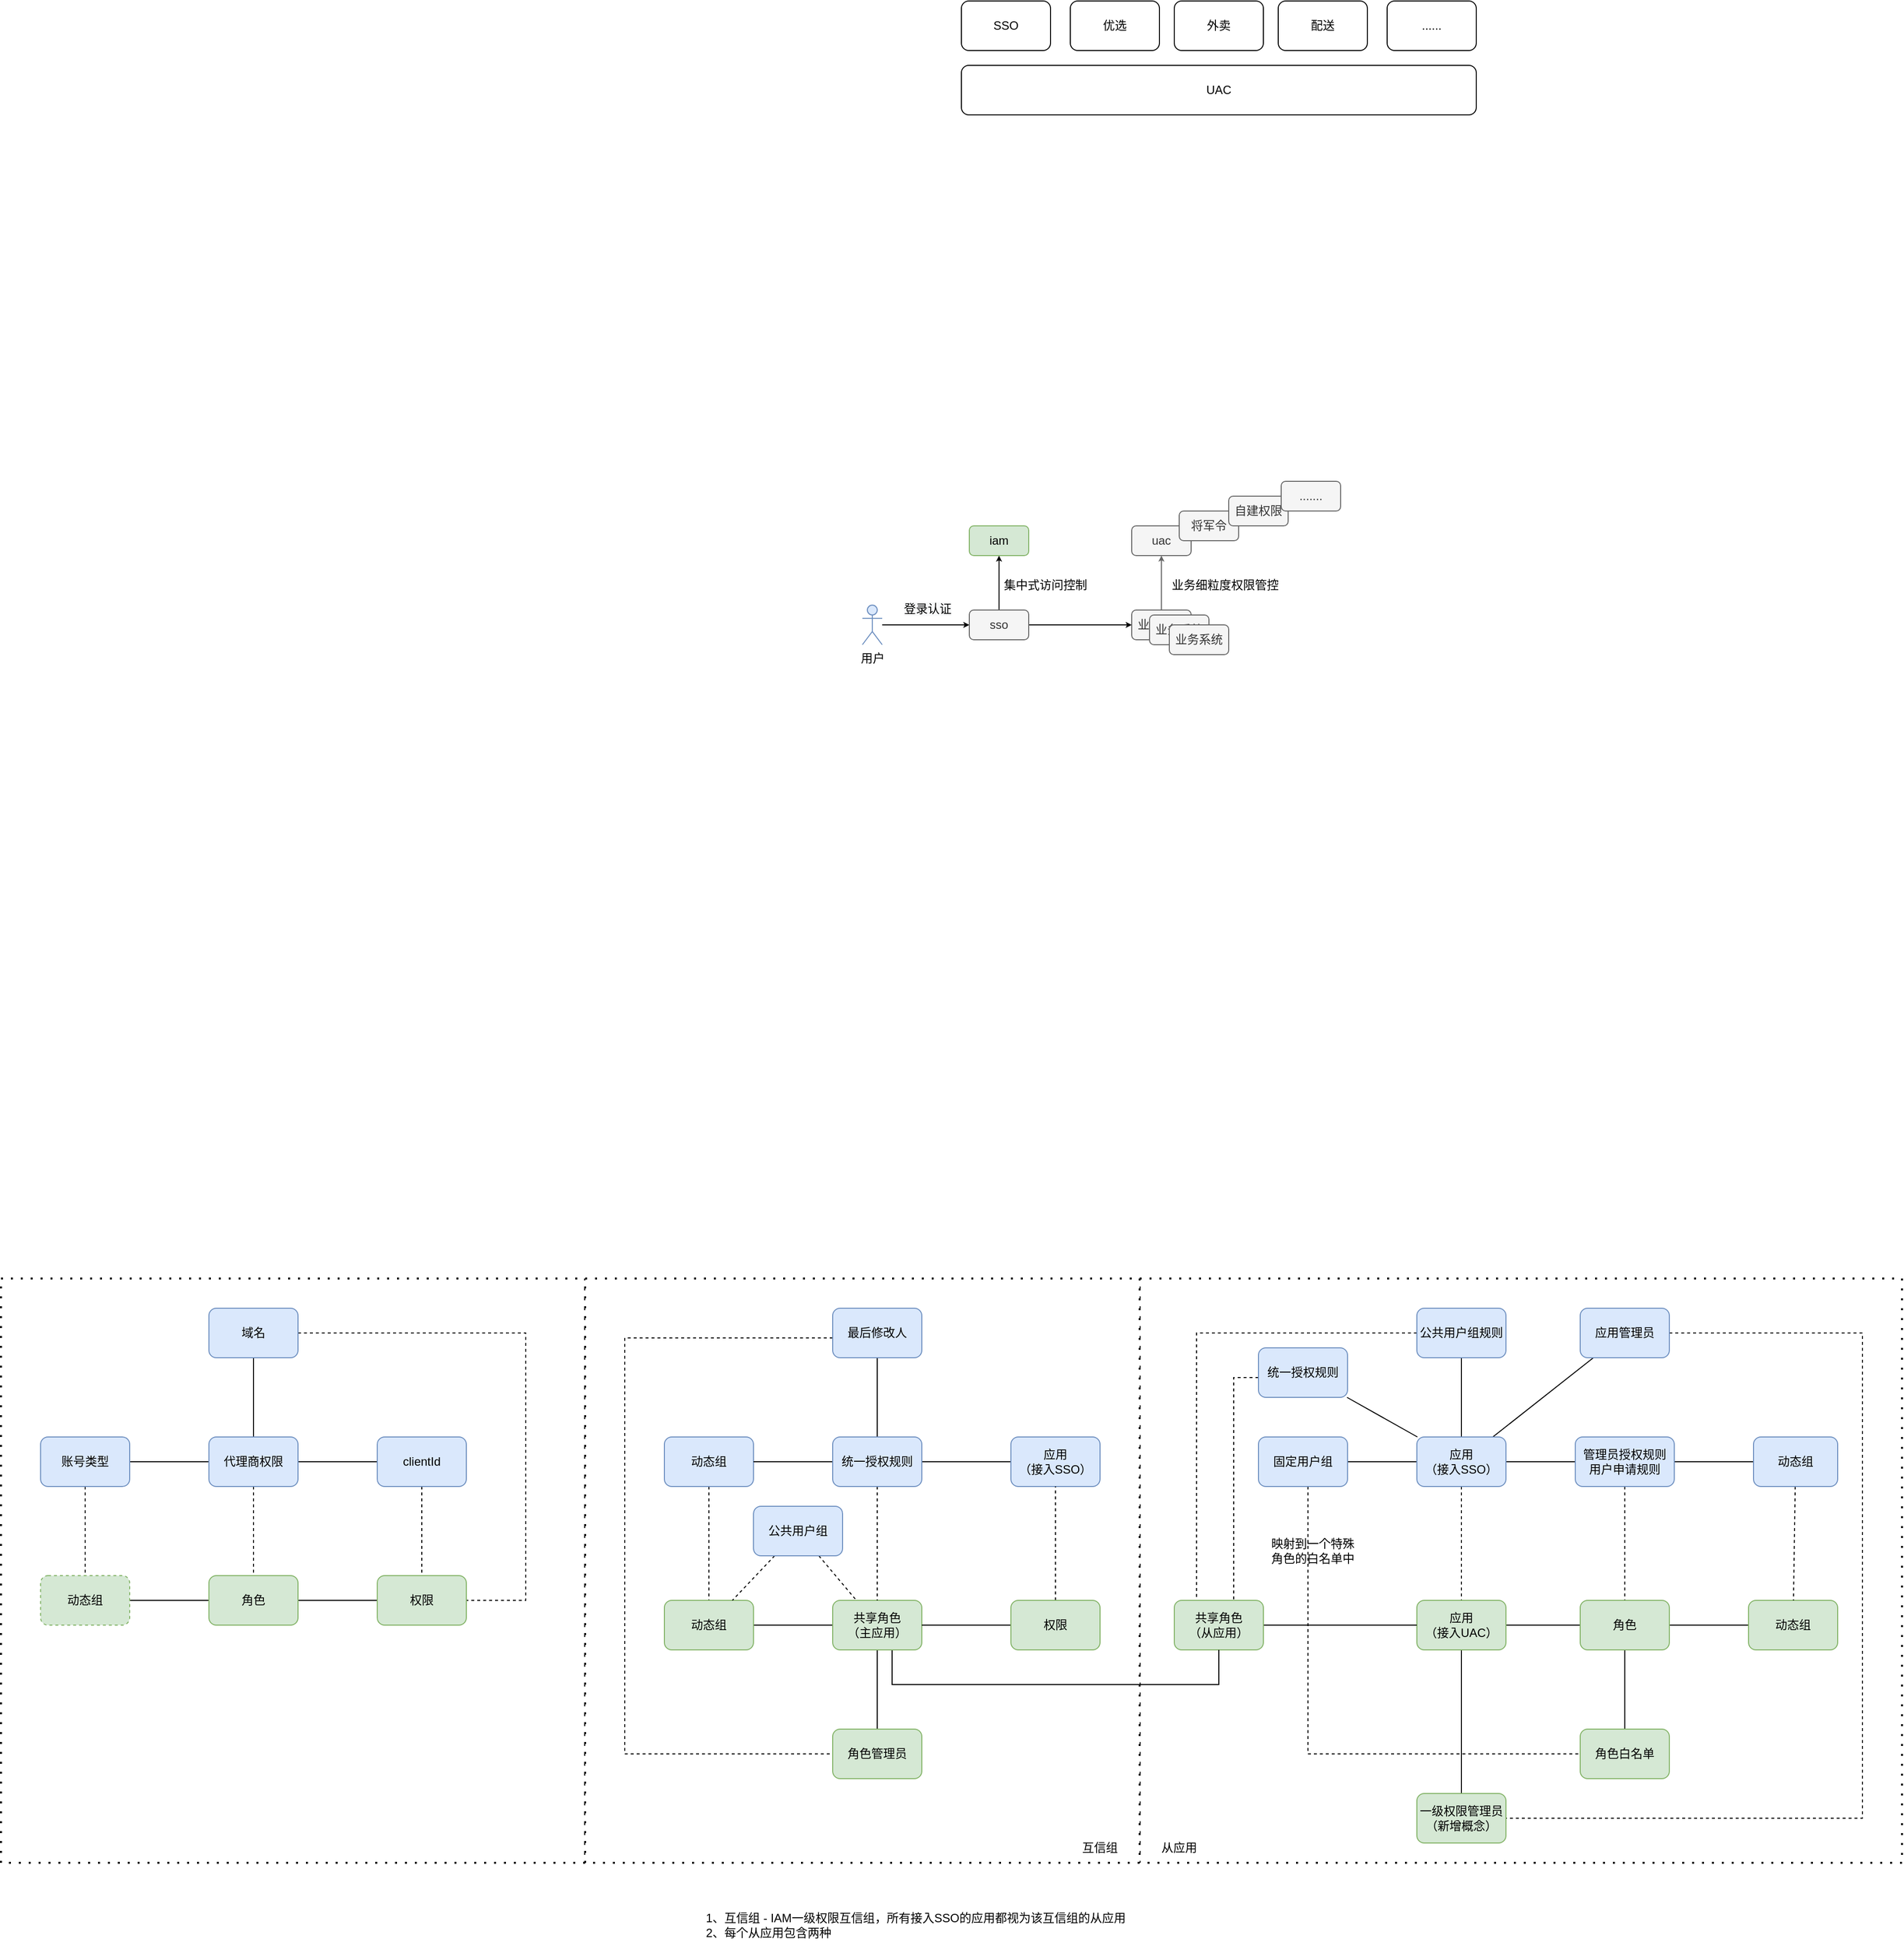 <mxfile version="22.1.21" type="github">
  <diagram name="Page-1" id="_df5LQXNRFSoWel__wSC">
    <mxGraphModel dx="3171" dy="835" grid="1" gridSize="10" guides="1" tooltips="1" connect="1" arrows="1" fold="1" page="1" pageScale="1" pageWidth="827" pageHeight="1169" math="0" shadow="0">
      <root>
        <mxCell id="0" />
        <mxCell id="1" parent="0" />
        <mxCell id="FuUWSDyZ6F-eLyP30ZwY-154" value="" style="rounded=0;whiteSpace=wrap;html=1;align=center;verticalAlign=middle;fontFamily=Helvetica;fontSize=12;strokeWidth=2;dashed=1;dashPattern=1 4;" vertex="1" parent="1">
          <mxGeometry x="-850" y="1330" width="590" height="590" as="geometry" />
        </mxCell>
        <mxCell id="FuUWSDyZ6F-eLyP30ZwY-132" value="" style="rounded=0;whiteSpace=wrap;html=1;align=center;verticalAlign=middle;fontFamily=Helvetica;fontSize=12;strokeWidth=2;dashed=1;dashPattern=1 4;" vertex="1" parent="1">
          <mxGeometry x="300" y="1330" width="770" height="590" as="geometry" />
        </mxCell>
        <mxCell id="FuUWSDyZ6F-eLyP30ZwY-131" value="" style="rounded=0;whiteSpace=wrap;html=1;align=center;verticalAlign=middle;fontFamily=Helvetica;fontSize=12;strokeWidth=2;dashed=1;dashPattern=1 4;" vertex="1" parent="1">
          <mxGeometry x="-260" y="1330" width="560" height="590" as="geometry" />
        </mxCell>
        <mxCell id="FuUWSDyZ6F-eLyP30ZwY-1" value="UAC" style="rounded=1;whiteSpace=wrap;html=1;" vertex="1" parent="1">
          <mxGeometry x="120" y="105" width="520" height="50" as="geometry" />
        </mxCell>
        <mxCell id="FuUWSDyZ6F-eLyP30ZwY-3" value="SSO" style="rounded=1;whiteSpace=wrap;html=1;" vertex="1" parent="1">
          <mxGeometry x="120" y="40" width="90" height="50" as="geometry" />
        </mxCell>
        <mxCell id="FuUWSDyZ6F-eLyP30ZwY-4" value="优选" style="rounded=1;whiteSpace=wrap;html=1;" vertex="1" parent="1">
          <mxGeometry x="230" y="40" width="90" height="50" as="geometry" />
        </mxCell>
        <mxCell id="FuUWSDyZ6F-eLyP30ZwY-5" value="外卖" style="rounded=1;whiteSpace=wrap;html=1;" vertex="1" parent="1">
          <mxGeometry x="335" y="40" width="90" height="50" as="geometry" />
        </mxCell>
        <mxCell id="FuUWSDyZ6F-eLyP30ZwY-6" value="配送" style="rounded=1;whiteSpace=wrap;html=1;" vertex="1" parent="1">
          <mxGeometry x="440" y="40" width="90" height="50" as="geometry" />
        </mxCell>
        <mxCell id="FuUWSDyZ6F-eLyP30ZwY-7" value="......" style="rounded=1;whiteSpace=wrap;html=1;" vertex="1" parent="1">
          <mxGeometry x="550" y="40" width="90" height="50" as="geometry" />
        </mxCell>
        <mxCell id="FuUWSDyZ6F-eLyP30ZwY-18" value="" style="edgeStyle=orthogonalEdgeStyle;rounded=0;orthogonalLoop=1;jettySize=auto;html=1;endArrow=none;endFill=0;" edge="1" parent="1" source="FuUWSDyZ6F-eLyP30ZwY-16" target="FuUWSDyZ6F-eLyP30ZwY-17">
          <mxGeometry relative="1" as="geometry" />
        </mxCell>
        <mxCell id="FuUWSDyZ6F-eLyP30ZwY-22" value="" style="edgeStyle=orthogonalEdgeStyle;shape=connector;rounded=0;orthogonalLoop=1;jettySize=auto;html=1;labelBackgroundColor=default;strokeColor=default;align=center;verticalAlign=middle;fontFamily=Helvetica;fontSize=12;fontColor=default;endArrow=none;endFill=0;" edge="1" parent="1" source="FuUWSDyZ6F-eLyP30ZwY-16" target="FuUWSDyZ6F-eLyP30ZwY-21">
          <mxGeometry relative="1" as="geometry" />
        </mxCell>
        <mxCell id="FuUWSDyZ6F-eLyP30ZwY-24" value="" style="edgeStyle=orthogonalEdgeStyle;shape=connector;rounded=0;orthogonalLoop=1;jettySize=auto;html=1;labelBackgroundColor=default;strokeColor=default;align=center;verticalAlign=middle;fontFamily=Helvetica;fontSize=12;fontColor=default;endArrow=none;endFill=0;" edge="1" parent="1" source="FuUWSDyZ6F-eLyP30ZwY-16" target="FuUWSDyZ6F-eLyP30ZwY-23">
          <mxGeometry relative="1" as="geometry" />
        </mxCell>
        <mxCell id="FuUWSDyZ6F-eLyP30ZwY-34" style="edgeStyle=orthogonalEdgeStyle;shape=connector;rounded=0;orthogonalLoop=1;jettySize=auto;html=1;labelBackgroundColor=default;strokeColor=default;align=center;verticalAlign=middle;fontFamily=Helvetica;fontSize=12;fontColor=default;endArrow=none;endFill=0;dashed=1;" edge="1" parent="1" source="FuUWSDyZ6F-eLyP30ZwY-16" target="FuUWSDyZ6F-eLyP30ZwY-25">
          <mxGeometry relative="1" as="geometry" />
        </mxCell>
        <mxCell id="FuUWSDyZ6F-eLyP30ZwY-55" style="shape=connector;rounded=0;orthogonalLoop=1;jettySize=auto;html=1;labelBackgroundColor=default;strokeColor=default;align=center;verticalAlign=middle;fontFamily=Helvetica;fontSize=12;fontColor=default;endArrow=none;endFill=0;" edge="1" parent="1" source="FuUWSDyZ6F-eLyP30ZwY-16" target="FuUWSDyZ6F-eLyP30ZwY-54">
          <mxGeometry relative="1" as="geometry" />
        </mxCell>
        <mxCell id="FuUWSDyZ6F-eLyP30ZwY-60" style="shape=connector;rounded=0;orthogonalLoop=1;jettySize=auto;html=1;labelBackgroundColor=default;strokeColor=default;align=center;verticalAlign=middle;fontFamily=Helvetica;fontSize=12;fontColor=default;endArrow=none;endFill=0;" edge="1" parent="1" source="FuUWSDyZ6F-eLyP30ZwY-16" target="FuUWSDyZ6F-eLyP30ZwY-59">
          <mxGeometry relative="1" as="geometry" />
        </mxCell>
        <mxCell id="FuUWSDyZ6F-eLyP30ZwY-16" value="应用&lt;br&gt;（接入SSO）" style="rounded=1;whiteSpace=wrap;html=1;fillColor=#dae8fc;strokeColor=#6c8ebf;" vertex="1" parent="1">
          <mxGeometry x="580" y="1490" width="90" height="50" as="geometry" />
        </mxCell>
        <mxCell id="FuUWSDyZ6F-eLyP30ZwY-32" style="edgeStyle=orthogonalEdgeStyle;shape=connector;rounded=0;orthogonalLoop=1;jettySize=auto;html=1;labelBackgroundColor=default;strokeColor=default;align=center;verticalAlign=middle;fontFamily=Helvetica;fontSize=12;fontColor=default;endArrow=none;endFill=0;dashed=1;" edge="1" parent="1" source="FuUWSDyZ6F-eLyP30ZwY-17" target="FuUWSDyZ6F-eLyP30ZwY-26">
          <mxGeometry relative="1" as="geometry" />
        </mxCell>
        <mxCell id="FuUWSDyZ6F-eLyP30ZwY-121" value="" style="edgeStyle=none;shape=connector;rounded=0;orthogonalLoop=1;jettySize=auto;html=1;labelBackgroundColor=default;strokeColor=default;align=center;verticalAlign=middle;fontFamily=Helvetica;fontSize=12;fontColor=default;endArrow=none;endFill=0;" edge="1" parent="1" source="FuUWSDyZ6F-eLyP30ZwY-17" target="FuUWSDyZ6F-eLyP30ZwY-120">
          <mxGeometry relative="1" as="geometry" />
        </mxCell>
        <mxCell id="FuUWSDyZ6F-eLyP30ZwY-17" value="管理员授权规则&lt;br&gt;用户申请规则" style="rounded=1;whiteSpace=wrap;html=1;fillColor=#dae8fc;strokeColor=#6c8ebf;" vertex="1" parent="1">
          <mxGeometry x="740" y="1490" width="100" height="50" as="geometry" />
        </mxCell>
        <mxCell id="FuUWSDyZ6F-eLyP30ZwY-119" style="shape=connector;rounded=0;orthogonalLoop=1;jettySize=auto;html=1;labelBackgroundColor=default;strokeColor=default;align=center;verticalAlign=middle;fontFamily=Helvetica;fontSize=12;fontColor=default;endArrow=none;endFill=0;edgeStyle=orthogonalEdgeStyle;dashed=1;" edge="1" parent="1" source="FuUWSDyZ6F-eLyP30ZwY-21" target="FuUWSDyZ6F-eLyP30ZwY-117">
          <mxGeometry relative="1" as="geometry">
            <Array as="points">
              <mxPoint x="470" y="1810" />
            </Array>
          </mxGeometry>
        </mxCell>
        <mxCell id="FuUWSDyZ6F-eLyP30ZwY-21" value="固定用户组" style="rounded=1;whiteSpace=wrap;html=1;fillColor=#dae8fc;strokeColor=#6c8ebf;" vertex="1" parent="1">
          <mxGeometry x="420" y="1490" width="90" height="50" as="geometry" />
        </mxCell>
        <mxCell id="FuUWSDyZ6F-eLyP30ZwY-61" style="edgeStyle=orthogonalEdgeStyle;shape=connector;rounded=0;orthogonalLoop=1;jettySize=auto;html=1;entryX=0.25;entryY=0;entryDx=0;entryDy=0;dashed=1;labelBackgroundColor=default;strokeColor=default;align=center;verticalAlign=middle;fontFamily=Helvetica;fontSize=12;fontColor=default;endArrow=none;endFill=0;" edge="1" parent="1" source="FuUWSDyZ6F-eLyP30ZwY-23" target="FuUWSDyZ6F-eLyP30ZwY-51">
          <mxGeometry relative="1" as="geometry" />
        </mxCell>
        <mxCell id="FuUWSDyZ6F-eLyP30ZwY-23" value="公共用户组规则" style="rounded=1;whiteSpace=wrap;html=1;fillColor=#dae8fc;strokeColor=#6c8ebf;" vertex="1" parent="1">
          <mxGeometry x="580" y="1360" width="90" height="50" as="geometry" />
        </mxCell>
        <mxCell id="FuUWSDyZ6F-eLyP30ZwY-27" value="" style="edgeStyle=orthogonalEdgeStyle;shape=connector;rounded=0;orthogonalLoop=1;jettySize=auto;html=1;labelBackgroundColor=default;strokeColor=default;align=center;verticalAlign=middle;fontFamily=Helvetica;fontSize=12;fontColor=default;endArrow=none;endFill=0;" edge="1" parent="1" source="FuUWSDyZ6F-eLyP30ZwY-25" target="FuUWSDyZ6F-eLyP30ZwY-26">
          <mxGeometry relative="1" as="geometry" />
        </mxCell>
        <mxCell id="FuUWSDyZ6F-eLyP30ZwY-115" value="" style="edgeStyle=none;shape=connector;rounded=0;orthogonalLoop=1;jettySize=auto;html=1;labelBackgroundColor=default;strokeColor=default;align=center;verticalAlign=middle;fontFamily=Helvetica;fontSize=12;fontColor=default;endArrow=none;endFill=0;" edge="1" parent="1" source="FuUWSDyZ6F-eLyP30ZwY-25" target="FuUWSDyZ6F-eLyP30ZwY-114">
          <mxGeometry relative="1" as="geometry" />
        </mxCell>
        <mxCell id="FuUWSDyZ6F-eLyP30ZwY-25" value="应用&lt;br&gt;（接入UAC）" style="rounded=1;whiteSpace=wrap;html=1;fillColor=#d5e8d4;strokeColor=#82b366;" vertex="1" parent="1">
          <mxGeometry x="580" y="1655" width="90" height="50" as="geometry" />
        </mxCell>
        <mxCell id="FuUWSDyZ6F-eLyP30ZwY-31" value="" style="edgeStyle=orthogonalEdgeStyle;shape=connector;rounded=0;orthogonalLoop=1;jettySize=auto;html=1;labelBackgroundColor=default;strokeColor=default;align=center;verticalAlign=middle;fontFamily=Helvetica;fontSize=12;fontColor=default;endArrow=none;endFill=0;" edge="1" parent="1" source="FuUWSDyZ6F-eLyP30ZwY-26" target="FuUWSDyZ6F-eLyP30ZwY-30">
          <mxGeometry relative="1" as="geometry" />
        </mxCell>
        <mxCell id="FuUWSDyZ6F-eLyP30ZwY-118" value="" style="edgeStyle=none;shape=connector;rounded=0;orthogonalLoop=1;jettySize=auto;html=1;labelBackgroundColor=default;strokeColor=default;align=center;verticalAlign=middle;fontFamily=Helvetica;fontSize=12;fontColor=default;endArrow=none;endFill=0;" edge="1" parent="1" source="FuUWSDyZ6F-eLyP30ZwY-26" target="FuUWSDyZ6F-eLyP30ZwY-117">
          <mxGeometry relative="1" as="geometry" />
        </mxCell>
        <mxCell id="FuUWSDyZ6F-eLyP30ZwY-26" value="角色" style="rounded=1;whiteSpace=wrap;html=1;fillColor=#d5e8d4;strokeColor=#82b366;" vertex="1" parent="1">
          <mxGeometry x="745" y="1655" width="90" height="50" as="geometry" />
        </mxCell>
        <mxCell id="FuUWSDyZ6F-eLyP30ZwY-30" value="动态组" style="rounded=1;whiteSpace=wrap;html=1;fillColor=#d5e8d4;strokeColor=#82b366;" vertex="1" parent="1">
          <mxGeometry x="915" y="1655" width="90" height="50" as="geometry" />
        </mxCell>
        <mxCell id="FuUWSDyZ6F-eLyP30ZwY-39" value="映射到一个特殊角色的白名单中" style="text;html=1;strokeColor=none;fillColor=none;align=center;verticalAlign=middle;whiteSpace=wrap;rounded=0;fontSize=12;fontFamily=Helvetica;fontColor=default;" vertex="1" parent="1">
          <mxGeometry x="430" y="1590" width="90" height="30" as="geometry" />
        </mxCell>
        <mxCell id="FuUWSDyZ6F-eLyP30ZwY-53" style="edgeStyle=orthogonalEdgeStyle;shape=connector;rounded=0;orthogonalLoop=1;jettySize=auto;html=1;labelBackgroundColor=default;strokeColor=default;align=center;verticalAlign=middle;fontFamily=Helvetica;fontSize=12;fontColor=default;endArrow=none;endFill=0;" edge="1" parent="1" source="FuUWSDyZ6F-eLyP30ZwY-51" target="FuUWSDyZ6F-eLyP30ZwY-25">
          <mxGeometry relative="1" as="geometry" />
        </mxCell>
        <mxCell id="FuUWSDyZ6F-eLyP30ZwY-51" value="共享角色&lt;br&gt;（从应用）" style="rounded=1;whiteSpace=wrap;html=1;fillColor=#d5e8d4;strokeColor=#82b366;" vertex="1" parent="1">
          <mxGeometry x="335" y="1655" width="90" height="50" as="geometry" />
        </mxCell>
        <mxCell id="FuUWSDyZ6F-eLyP30ZwY-57" style="edgeStyle=orthogonalEdgeStyle;shape=connector;rounded=0;orthogonalLoop=1;jettySize=auto;html=1;dashed=1;labelBackgroundColor=default;strokeColor=default;align=center;verticalAlign=middle;fontFamily=Helvetica;fontSize=12;fontColor=default;endArrow=none;endFill=0;" edge="1" parent="1" source="FuUWSDyZ6F-eLyP30ZwY-54" target="FuUWSDyZ6F-eLyP30ZwY-51">
          <mxGeometry relative="1" as="geometry">
            <Array as="points">
              <mxPoint x="395" y="1430" />
            </Array>
          </mxGeometry>
        </mxCell>
        <mxCell id="FuUWSDyZ6F-eLyP30ZwY-54" value="统一授权规则" style="rounded=1;whiteSpace=wrap;html=1;fillColor=#dae8fc;strokeColor=#6c8ebf;" vertex="1" parent="1">
          <mxGeometry x="420" y="1400" width="90" height="50" as="geometry" />
        </mxCell>
        <mxCell id="FuUWSDyZ6F-eLyP30ZwY-127" style="edgeStyle=orthogonalEdgeStyle;shape=connector;rounded=0;orthogonalLoop=1;jettySize=auto;html=1;labelBackgroundColor=default;strokeColor=default;align=center;verticalAlign=middle;fontFamily=Helvetica;fontSize=12;fontColor=default;endArrow=none;endFill=0;dashed=1;" edge="1" parent="1" source="FuUWSDyZ6F-eLyP30ZwY-59" target="FuUWSDyZ6F-eLyP30ZwY-114">
          <mxGeometry relative="1" as="geometry">
            <Array as="points">
              <mxPoint x="1030" y="1385" />
              <mxPoint x="1030" y="1875" />
            </Array>
          </mxGeometry>
        </mxCell>
        <mxCell id="FuUWSDyZ6F-eLyP30ZwY-59" value="应用管理员" style="rounded=1;whiteSpace=wrap;html=1;fillColor=#dae8fc;strokeColor=#6c8ebf;" vertex="1" parent="1">
          <mxGeometry x="745" y="1360" width="90" height="50" as="geometry" />
        </mxCell>
        <mxCell id="FuUWSDyZ6F-eLyP30ZwY-68" style="shape=connector;rounded=0;orthogonalLoop=1;jettySize=auto;html=1;labelBackgroundColor=default;strokeColor=default;align=center;verticalAlign=middle;fontFamily=Helvetica;fontSize=12;fontColor=default;endArrow=none;endFill=0;" edge="1" parent="1" source="FuUWSDyZ6F-eLyP30ZwY-70" target="FuUWSDyZ6F-eLyP30ZwY-95">
          <mxGeometry relative="1" as="geometry" />
        </mxCell>
        <mxCell id="FuUWSDyZ6F-eLyP30ZwY-70" value="应用&lt;br&gt;（接入SSO）" style="rounded=1;whiteSpace=wrap;html=1;fillColor=#dae8fc;strokeColor=#6c8ebf;" vertex="1" parent="1">
          <mxGeometry x="170" y="1490" width="90" height="50" as="geometry" />
        </mxCell>
        <mxCell id="FuUWSDyZ6F-eLyP30ZwY-106" style="edgeStyle=orthogonalEdgeStyle;shape=connector;rounded=0;orthogonalLoop=1;jettySize=auto;html=1;dashed=1;labelBackgroundColor=default;strokeColor=default;align=center;verticalAlign=middle;fontFamily=Helvetica;fontSize=12;fontColor=default;endArrow=none;endFill=0;" edge="1" parent="1" source="FuUWSDyZ6F-eLyP30ZwY-73" target="FuUWSDyZ6F-eLyP30ZwY-104">
          <mxGeometry relative="1" as="geometry" />
        </mxCell>
        <mxCell id="FuUWSDyZ6F-eLyP30ZwY-73" value="动态组" style="rounded=1;whiteSpace=wrap;html=1;fillColor=#dae8fc;strokeColor=#6c8ebf;" vertex="1" parent="1">
          <mxGeometry x="-180" y="1490" width="90" height="50" as="geometry" />
        </mxCell>
        <mxCell id="FuUWSDyZ6F-eLyP30ZwY-105" value="" style="edgeStyle=orthogonalEdgeStyle;shape=connector;rounded=0;orthogonalLoop=1;jettySize=auto;html=1;labelBackgroundColor=default;strokeColor=default;align=center;verticalAlign=middle;fontFamily=Helvetica;fontSize=12;fontColor=default;endArrow=none;endFill=0;" edge="1" parent="1" source="FuUWSDyZ6F-eLyP30ZwY-85" target="FuUWSDyZ6F-eLyP30ZwY-104">
          <mxGeometry relative="1" as="geometry" />
        </mxCell>
        <mxCell id="FuUWSDyZ6F-eLyP30ZwY-110" value="" style="edgeStyle=none;shape=connector;rounded=0;orthogonalLoop=1;jettySize=auto;html=1;labelBackgroundColor=default;strokeColor=default;align=center;verticalAlign=middle;fontFamily=Helvetica;fontSize=12;fontColor=default;endArrow=none;endFill=0;" edge="1" parent="1" source="FuUWSDyZ6F-eLyP30ZwY-85" target="FuUWSDyZ6F-eLyP30ZwY-109">
          <mxGeometry relative="1" as="geometry" />
        </mxCell>
        <mxCell id="FuUWSDyZ6F-eLyP30ZwY-126" style="edgeStyle=orthogonalEdgeStyle;shape=connector;rounded=0;orthogonalLoop=1;jettySize=auto;html=1;labelBackgroundColor=default;strokeColor=default;align=center;verticalAlign=middle;fontFamily=Helvetica;fontSize=12;fontColor=default;endArrow=none;endFill=0;" edge="1" parent="1" source="FuUWSDyZ6F-eLyP30ZwY-85" target="FuUWSDyZ6F-eLyP30ZwY-51">
          <mxGeometry relative="1" as="geometry">
            <Array as="points">
              <mxPoint x="50" y="1740" />
              <mxPoint x="380" y="1740" />
            </Array>
          </mxGeometry>
        </mxCell>
        <mxCell id="FuUWSDyZ6F-eLyP30ZwY-85" value="共享角色&lt;br&gt;（主应用）" style="rounded=1;whiteSpace=wrap;html=1;fillColor=#d5e8d4;strokeColor=#82b366;" vertex="1" parent="1">
          <mxGeometry x="-10" y="1655" width="90" height="50" as="geometry" />
        </mxCell>
        <mxCell id="FuUWSDyZ6F-eLyP30ZwY-86" style="edgeStyle=orthogonalEdgeStyle;shape=connector;rounded=0;orthogonalLoop=1;jettySize=auto;html=1;labelBackgroundColor=default;strokeColor=default;align=center;verticalAlign=middle;fontFamily=Helvetica;fontSize=12;fontColor=default;endArrow=none;endFill=0;" edge="1" parent="1" source="FuUWSDyZ6F-eLyP30ZwY-98" target="FuUWSDyZ6F-eLyP30ZwY-85">
          <mxGeometry relative="1" as="geometry">
            <mxPoint x="35" y="1775" as="sourcePoint" />
          </mxGeometry>
        </mxCell>
        <mxCell id="FuUWSDyZ6F-eLyP30ZwY-101" style="edgeStyle=orthogonalEdgeStyle;shape=connector;rounded=0;orthogonalLoop=1;jettySize=auto;html=1;dashed=1;labelBackgroundColor=default;strokeColor=default;align=center;verticalAlign=middle;fontFamily=Helvetica;fontSize=12;fontColor=default;endArrow=none;endFill=0;" edge="1" parent="1" source="FuUWSDyZ6F-eLyP30ZwY-95" target="FuUWSDyZ6F-eLyP30ZwY-85">
          <mxGeometry relative="1" as="geometry">
            <Array as="points" />
          </mxGeometry>
        </mxCell>
        <mxCell id="FuUWSDyZ6F-eLyP30ZwY-102" style="edgeStyle=orthogonalEdgeStyle;shape=connector;rounded=0;orthogonalLoop=1;jettySize=auto;html=1;labelBackgroundColor=default;strokeColor=default;align=center;verticalAlign=middle;fontFamily=Helvetica;fontSize=12;fontColor=default;endArrow=none;endFill=0;" edge="1" parent="1" source="FuUWSDyZ6F-eLyP30ZwY-95" target="FuUWSDyZ6F-eLyP30ZwY-73">
          <mxGeometry relative="1" as="geometry" />
        </mxCell>
        <mxCell id="FuUWSDyZ6F-eLyP30ZwY-112" value="" style="edgeStyle=none;shape=connector;rounded=0;orthogonalLoop=1;jettySize=auto;html=1;labelBackgroundColor=default;strokeColor=default;align=center;verticalAlign=middle;fontFamily=Helvetica;fontSize=12;fontColor=default;endArrow=none;endFill=0;" edge="1" parent="1" source="FuUWSDyZ6F-eLyP30ZwY-95" target="FuUWSDyZ6F-eLyP30ZwY-111">
          <mxGeometry relative="1" as="geometry" />
        </mxCell>
        <mxCell id="FuUWSDyZ6F-eLyP30ZwY-95" value="统一授权规则" style="rounded=1;whiteSpace=wrap;html=1;fillColor=#dae8fc;strokeColor=#6c8ebf;" vertex="1" parent="1">
          <mxGeometry x="-10" y="1490" width="90" height="50" as="geometry" />
        </mxCell>
        <mxCell id="FuUWSDyZ6F-eLyP30ZwY-107" style="edgeStyle=orthogonalEdgeStyle;shape=connector;rounded=0;orthogonalLoop=1;jettySize=auto;html=1;labelBackgroundColor=default;strokeColor=default;align=center;verticalAlign=middle;fontFamily=Helvetica;fontSize=12;fontColor=default;endArrow=none;endFill=0;dashed=1;" edge="1" parent="1" source="FuUWSDyZ6F-eLyP30ZwY-98" target="FuUWSDyZ6F-eLyP30ZwY-70">
          <mxGeometry relative="1" as="geometry">
            <Array as="points">
              <mxPoint x="220" y="1520" />
              <mxPoint x="220" y="1520" />
            </Array>
          </mxGeometry>
        </mxCell>
        <mxCell id="FuUWSDyZ6F-eLyP30ZwY-98" value="权限" style="rounded=1;whiteSpace=wrap;html=1;fillColor=#d5e8d4;strokeColor=#82b366;" vertex="1" parent="1">
          <mxGeometry x="170" y="1655" width="90" height="50" as="geometry" />
        </mxCell>
        <mxCell id="FuUWSDyZ6F-eLyP30ZwY-104" value="动态组" style="rounded=1;whiteSpace=wrap;html=1;fillColor=#d5e8d4;strokeColor=#82b366;" vertex="1" parent="1">
          <mxGeometry x="-180" y="1655" width="90" height="50" as="geometry" />
        </mxCell>
        <mxCell id="FuUWSDyZ6F-eLyP30ZwY-109" value="角色管理员" style="rounded=1;whiteSpace=wrap;html=1;fillColor=#d5e8d4;strokeColor=#82b366;" vertex="1" parent="1">
          <mxGeometry x="-10" y="1785" width="90" height="50" as="geometry" />
        </mxCell>
        <mxCell id="FuUWSDyZ6F-eLyP30ZwY-113" style="edgeStyle=orthogonalEdgeStyle;shape=connector;rounded=0;orthogonalLoop=1;jettySize=auto;html=1;labelBackgroundColor=default;strokeColor=default;align=center;verticalAlign=middle;fontFamily=Helvetica;fontSize=12;fontColor=default;endArrow=none;endFill=0;dashed=1;" edge="1" parent="1" source="FuUWSDyZ6F-eLyP30ZwY-111" target="FuUWSDyZ6F-eLyP30ZwY-109">
          <mxGeometry relative="1" as="geometry">
            <Array as="points">
              <mxPoint x="-220" y="1390" />
              <mxPoint x="-220" y="1810" />
            </Array>
          </mxGeometry>
        </mxCell>
        <mxCell id="FuUWSDyZ6F-eLyP30ZwY-111" value="最后修改人" style="rounded=1;whiteSpace=wrap;html=1;fillColor=#dae8fc;strokeColor=#6c8ebf;" vertex="1" parent="1">
          <mxGeometry x="-10" y="1360" width="90" height="50" as="geometry" />
        </mxCell>
        <mxCell id="FuUWSDyZ6F-eLyP30ZwY-114" value="一级权限管理员&lt;br&gt;（新增概念）" style="rounded=1;whiteSpace=wrap;html=1;fillColor=#d5e8d4;strokeColor=#82b366;" vertex="1" parent="1">
          <mxGeometry x="580" y="1850" width="90" height="50" as="geometry" />
        </mxCell>
        <mxCell id="FuUWSDyZ6F-eLyP30ZwY-117" value="角色白名单" style="rounded=1;whiteSpace=wrap;html=1;fillColor=#d5e8d4;strokeColor=#82b366;" vertex="1" parent="1">
          <mxGeometry x="745" y="1785" width="90" height="50" as="geometry" />
        </mxCell>
        <mxCell id="FuUWSDyZ6F-eLyP30ZwY-122" style="edgeStyle=none;shape=connector;rounded=0;orthogonalLoop=1;jettySize=auto;html=1;labelBackgroundColor=default;strokeColor=default;align=center;verticalAlign=middle;fontFamily=Helvetica;fontSize=12;fontColor=default;endArrow=none;endFill=0;dashed=1;" edge="1" parent="1" source="FuUWSDyZ6F-eLyP30ZwY-120" target="FuUWSDyZ6F-eLyP30ZwY-30">
          <mxGeometry relative="1" as="geometry" />
        </mxCell>
        <mxCell id="FuUWSDyZ6F-eLyP30ZwY-120" value="动态组" style="rounded=1;whiteSpace=wrap;html=1;fillColor=#dae8fc;strokeColor=#6c8ebf;" vertex="1" parent="1">
          <mxGeometry x="920" y="1490" width="85" height="50" as="geometry" />
        </mxCell>
        <mxCell id="FuUWSDyZ6F-eLyP30ZwY-124" style="edgeStyle=none;shape=connector;rounded=0;orthogonalLoop=1;jettySize=auto;html=1;labelBackgroundColor=default;strokeColor=default;align=center;verticalAlign=middle;fontFamily=Helvetica;fontSize=12;fontColor=default;endArrow=none;endFill=0;dashed=1;" edge="1" parent="1" source="FuUWSDyZ6F-eLyP30ZwY-123" target="FuUWSDyZ6F-eLyP30ZwY-85">
          <mxGeometry relative="1" as="geometry" />
        </mxCell>
        <mxCell id="FuUWSDyZ6F-eLyP30ZwY-125" style="edgeStyle=none;shape=connector;rounded=0;orthogonalLoop=1;jettySize=auto;html=1;labelBackgroundColor=default;strokeColor=default;align=center;verticalAlign=middle;fontFamily=Helvetica;fontSize=12;fontColor=default;endArrow=none;endFill=0;dashed=1;" edge="1" parent="1" source="FuUWSDyZ6F-eLyP30ZwY-123" target="FuUWSDyZ6F-eLyP30ZwY-104">
          <mxGeometry relative="1" as="geometry" />
        </mxCell>
        <mxCell id="FuUWSDyZ6F-eLyP30ZwY-123" value="公共用户组" style="rounded=1;whiteSpace=wrap;html=1;fillColor=#dae8fc;strokeColor=#6c8ebf;" vertex="1" parent="1">
          <mxGeometry x="-90" y="1560" width="90" height="50" as="geometry" />
        </mxCell>
        <mxCell id="FuUWSDyZ6F-eLyP30ZwY-129" value="互信组" style="text;html=1;strokeColor=none;fillColor=none;align=center;verticalAlign=middle;whiteSpace=wrap;rounded=0;fontSize=12;fontFamily=Helvetica;fontColor=default;" vertex="1" parent="1">
          <mxGeometry x="230" y="1890" width="60" height="30" as="geometry" />
        </mxCell>
        <mxCell id="FuUWSDyZ6F-eLyP30ZwY-130" value="从应用" style="text;html=1;strokeColor=none;fillColor=none;align=center;verticalAlign=middle;whiteSpace=wrap;rounded=0;fontSize=12;fontFamily=Helvetica;fontColor=default;" vertex="1" parent="1">
          <mxGeometry x="310" y="1890" width="60" height="30" as="geometry" />
        </mxCell>
        <mxCell id="FuUWSDyZ6F-eLyP30ZwY-135" value="" style="edgeStyle=none;shape=connector;rounded=0;orthogonalLoop=1;jettySize=auto;html=1;labelBackgroundColor=default;strokeColor=default;align=center;verticalAlign=middle;fontFamily=Helvetica;fontSize=12;fontColor=default;endArrow=none;endFill=0;" edge="1" parent="1" source="FuUWSDyZ6F-eLyP30ZwY-133" target="FuUWSDyZ6F-eLyP30ZwY-134">
          <mxGeometry relative="1" as="geometry" />
        </mxCell>
        <mxCell id="FuUWSDyZ6F-eLyP30ZwY-137" value="" style="edgeStyle=none;shape=connector;rounded=0;orthogonalLoop=1;jettySize=auto;html=1;labelBackgroundColor=default;strokeColor=default;align=center;verticalAlign=middle;fontFamily=Helvetica;fontSize=12;fontColor=default;endArrow=none;endFill=0;" edge="1" parent="1" source="FuUWSDyZ6F-eLyP30ZwY-133" target="FuUWSDyZ6F-eLyP30ZwY-136">
          <mxGeometry relative="1" as="geometry" />
        </mxCell>
        <mxCell id="FuUWSDyZ6F-eLyP30ZwY-141" value="" style="edgeStyle=none;shape=connector;rounded=0;orthogonalLoop=1;jettySize=auto;html=1;labelBackgroundColor=default;strokeColor=default;align=center;verticalAlign=middle;fontFamily=Helvetica;fontSize=12;fontColor=default;endArrow=none;endFill=0;" edge="1" parent="1" source="FuUWSDyZ6F-eLyP30ZwY-133" target="FuUWSDyZ6F-eLyP30ZwY-140">
          <mxGeometry relative="1" as="geometry" />
        </mxCell>
        <mxCell id="FuUWSDyZ6F-eLyP30ZwY-150" style="edgeStyle=none;shape=connector;rounded=0;orthogonalLoop=1;jettySize=auto;html=1;labelBackgroundColor=default;strokeColor=default;align=center;verticalAlign=middle;fontFamily=Helvetica;fontSize=12;fontColor=default;endArrow=none;endFill=0;dashed=1;" edge="1" parent="1" source="FuUWSDyZ6F-eLyP30ZwY-133" target="FuUWSDyZ6F-eLyP30ZwY-142">
          <mxGeometry relative="1" as="geometry" />
        </mxCell>
        <mxCell id="FuUWSDyZ6F-eLyP30ZwY-133" value="代理商权限" style="rounded=1;whiteSpace=wrap;html=1;fillColor=#dae8fc;strokeColor=#6c8ebf;" vertex="1" parent="1">
          <mxGeometry x="-640" y="1490" width="90" height="50" as="geometry" />
        </mxCell>
        <mxCell id="FuUWSDyZ6F-eLyP30ZwY-151" style="edgeStyle=none;shape=connector;rounded=0;orthogonalLoop=1;jettySize=auto;html=1;dashed=1;labelBackgroundColor=default;strokeColor=default;align=center;verticalAlign=middle;fontFamily=Helvetica;fontSize=12;fontColor=default;endArrow=none;endFill=0;" edge="1" parent="1" source="FuUWSDyZ6F-eLyP30ZwY-134" target="FuUWSDyZ6F-eLyP30ZwY-146">
          <mxGeometry relative="1" as="geometry" />
        </mxCell>
        <mxCell id="FuUWSDyZ6F-eLyP30ZwY-134" value="账号类型" style="rounded=1;whiteSpace=wrap;html=1;fillColor=#dae8fc;strokeColor=#6c8ebf;" vertex="1" parent="1">
          <mxGeometry x="-810" y="1490" width="90" height="50" as="geometry" />
        </mxCell>
        <mxCell id="FuUWSDyZ6F-eLyP30ZwY-152" style="edgeStyle=none;shape=connector;rounded=0;orthogonalLoop=1;jettySize=auto;html=1;dashed=1;labelBackgroundColor=default;strokeColor=default;align=center;verticalAlign=middle;fontFamily=Helvetica;fontSize=12;fontColor=default;endArrow=none;endFill=0;" edge="1" parent="1" source="FuUWSDyZ6F-eLyP30ZwY-136" target="FuUWSDyZ6F-eLyP30ZwY-144">
          <mxGeometry relative="1" as="geometry" />
        </mxCell>
        <mxCell id="FuUWSDyZ6F-eLyP30ZwY-136" value="clientId" style="rounded=1;whiteSpace=wrap;html=1;fillColor=#dae8fc;strokeColor=#6c8ebf;" vertex="1" parent="1">
          <mxGeometry x="-470" y="1490" width="90" height="50" as="geometry" />
        </mxCell>
        <mxCell id="FuUWSDyZ6F-eLyP30ZwY-153" style="edgeStyle=orthogonalEdgeStyle;shape=connector;rounded=0;orthogonalLoop=1;jettySize=auto;html=1;dashed=1;labelBackgroundColor=default;strokeColor=default;align=center;verticalAlign=middle;fontFamily=Helvetica;fontSize=12;fontColor=default;endArrow=none;endFill=0;" edge="1" parent="1" source="FuUWSDyZ6F-eLyP30ZwY-140" target="FuUWSDyZ6F-eLyP30ZwY-144">
          <mxGeometry relative="1" as="geometry">
            <Array as="points">
              <mxPoint x="-320" y="1385" />
              <mxPoint x="-320" y="1655" />
            </Array>
          </mxGeometry>
        </mxCell>
        <mxCell id="FuUWSDyZ6F-eLyP30ZwY-140" value="域名" style="rounded=1;whiteSpace=wrap;html=1;fillColor=#dae8fc;strokeColor=#6c8ebf;" vertex="1" parent="1">
          <mxGeometry x="-640" y="1360" width="90" height="50" as="geometry" />
        </mxCell>
        <mxCell id="FuUWSDyZ6F-eLyP30ZwY-145" value="" style="edgeStyle=none;shape=connector;rounded=0;orthogonalLoop=1;jettySize=auto;html=1;labelBackgroundColor=default;strokeColor=default;align=center;verticalAlign=middle;fontFamily=Helvetica;fontSize=12;fontColor=default;endArrow=none;endFill=0;" edge="1" parent="1" source="FuUWSDyZ6F-eLyP30ZwY-142" target="FuUWSDyZ6F-eLyP30ZwY-144">
          <mxGeometry relative="1" as="geometry" />
        </mxCell>
        <mxCell id="FuUWSDyZ6F-eLyP30ZwY-147" value="" style="edgeStyle=none;shape=connector;rounded=0;orthogonalLoop=1;jettySize=auto;html=1;labelBackgroundColor=default;strokeColor=default;align=center;verticalAlign=middle;fontFamily=Helvetica;fontSize=12;fontColor=default;endArrow=none;endFill=0;" edge="1" parent="1" source="FuUWSDyZ6F-eLyP30ZwY-142" target="FuUWSDyZ6F-eLyP30ZwY-146">
          <mxGeometry relative="1" as="geometry" />
        </mxCell>
        <mxCell id="FuUWSDyZ6F-eLyP30ZwY-142" value="角色" style="rounded=1;whiteSpace=wrap;html=1;fillColor=#d5e8d4;strokeColor=#82b366;" vertex="1" parent="1">
          <mxGeometry x="-640" y="1630" width="90" height="50" as="geometry" />
        </mxCell>
        <mxCell id="FuUWSDyZ6F-eLyP30ZwY-144" value="权限" style="rounded=1;whiteSpace=wrap;html=1;fillColor=#d5e8d4;strokeColor=#82b366;" vertex="1" parent="1">
          <mxGeometry x="-470" y="1630" width="90" height="50" as="geometry" />
        </mxCell>
        <mxCell id="FuUWSDyZ6F-eLyP30ZwY-146" value="动态组" style="rounded=1;whiteSpace=wrap;html=1;fillColor=#d5e8d4;strokeColor=#82b366;dashed=1;" vertex="1" parent="1">
          <mxGeometry x="-810" y="1630" width="90" height="50" as="geometry" />
        </mxCell>
        <mxCell id="FuUWSDyZ6F-eLyP30ZwY-159" value="1、互信组 - IAM一级权限互信组，所有接入SSO的应用都视为该互信组的从应用&lt;br&gt;2、每个从应用包含两种" style="text;html=1;align=left;verticalAlign=middle;resizable=0;points=[];autosize=1;strokeColor=none;fillColor=none;fontSize=12;fontFamily=Helvetica;fontColor=default;" vertex="1" parent="1">
          <mxGeometry x="-140" y="1963" width="450" height="40" as="geometry" />
        </mxCell>
        <mxCell id="FuUWSDyZ6F-eLyP30ZwY-161" style="edgeStyle=orthogonalEdgeStyle;rounded=0;orthogonalLoop=1;jettySize=auto;html=1;endSize=3;jumpSize=3;" edge="1" parent="1" source="FuUWSDyZ6F-eLyP30ZwY-162" target="FuUWSDyZ6F-eLyP30ZwY-167">
          <mxGeometry relative="1" as="geometry" />
        </mxCell>
        <mxCell id="FuUWSDyZ6F-eLyP30ZwY-162" value="用户" style="shape=umlActor;verticalLabelPosition=bottom;verticalAlign=top;html=1;outlineConnect=0;fillColor=#dae8fc;strokeColor=#6c8ebf;" vertex="1" parent="1">
          <mxGeometry x="20" y="650" width="20" height="40" as="geometry" />
        </mxCell>
        <mxCell id="FuUWSDyZ6F-eLyP30ZwY-163" style="edgeStyle=orthogonalEdgeStyle;rounded=0;orthogonalLoop=1;jettySize=auto;html=1;endSize=3;jumpSize=3;fillColor=#f5f5f5;strokeColor=#666666;" edge="1" parent="1" source="FuUWSDyZ6F-eLyP30ZwY-164" target="FuUWSDyZ6F-eLyP30ZwY-168">
          <mxGeometry relative="1" as="geometry" />
        </mxCell>
        <mxCell id="FuUWSDyZ6F-eLyP30ZwY-164" value="业务系统" style="rounded=1;whiteSpace=wrap;html=1;fillColor=#f5f5f5;strokeColor=#666666;fontColor=#333333;" vertex="1" parent="1">
          <mxGeometry x="292" y="655" width="60" height="30" as="geometry" />
        </mxCell>
        <mxCell id="FuUWSDyZ6F-eLyP30ZwY-165" style="edgeStyle=orthogonalEdgeStyle;rounded=0;orthogonalLoop=1;jettySize=auto;html=1;endSize=3;startSize=3;" edge="1" parent="1" source="FuUWSDyZ6F-eLyP30ZwY-167" target="FuUWSDyZ6F-eLyP30ZwY-169">
          <mxGeometry relative="1" as="geometry" />
        </mxCell>
        <mxCell id="FuUWSDyZ6F-eLyP30ZwY-166" style="edgeStyle=orthogonalEdgeStyle;rounded=0;orthogonalLoop=1;jettySize=auto;html=1;jumpSize=3;endSize=3;" edge="1" parent="1" source="FuUWSDyZ6F-eLyP30ZwY-167" target="FuUWSDyZ6F-eLyP30ZwY-164">
          <mxGeometry relative="1" as="geometry" />
        </mxCell>
        <mxCell id="FuUWSDyZ6F-eLyP30ZwY-167" value="sso" style="rounded=1;whiteSpace=wrap;html=1;fillColor=#f5f5f5;strokeColor=#666666;fontColor=#333333;" vertex="1" parent="1">
          <mxGeometry x="128" y="655" width="60" height="30" as="geometry" />
        </mxCell>
        <mxCell id="FuUWSDyZ6F-eLyP30ZwY-168" value="uac" style="rounded=1;whiteSpace=wrap;html=1;fillColor=#f5f5f5;strokeColor=#666666;fontColor=#333333;" vertex="1" parent="1">
          <mxGeometry x="292" y="570" width="60" height="30" as="geometry" />
        </mxCell>
        <mxCell id="FuUWSDyZ6F-eLyP30ZwY-169" value="iam" style="rounded=1;whiteSpace=wrap;html=1;fillColor=#d5e8d4;strokeColor=#82b366;" vertex="1" parent="1">
          <mxGeometry x="128" y="570" width="60" height="30" as="geometry" />
        </mxCell>
        <mxCell id="FuUWSDyZ6F-eLyP30ZwY-170" value="集中式访问控制" style="text;html=1;strokeColor=none;fillColor=none;align=center;verticalAlign=middle;whiteSpace=wrap;rounded=0;" vertex="1" parent="1">
          <mxGeometry x="160" y="620" width="90" height="20" as="geometry" />
        </mxCell>
        <mxCell id="FuUWSDyZ6F-eLyP30ZwY-171" value="业务细粒度权限管控" style="text;html=1;align=center;verticalAlign=middle;whiteSpace=wrap;rounded=0;" vertex="1" parent="1">
          <mxGeometry x="330" y="620" width="113" height="20" as="geometry" />
        </mxCell>
        <mxCell id="FuUWSDyZ6F-eLyP30ZwY-172" value="&lt;meta charset=&quot;utf-8&quot;&gt;&lt;span style=&quot;color: rgb(0, 0, 0); font-family: helvetica; font-size: 12px; font-style: normal; font-weight: 400; letter-spacing: normal; text-align: center; text-indent: 0px; text-transform: none; word-spacing: 0px; background-color: rgb(248, 249, 250); display: inline; float: none;&quot;&gt;登录认证&lt;/span&gt;" style="text;whiteSpace=wrap;html=1;" vertex="1" parent="1">
          <mxGeometry x="60" y="640" width="70" height="30" as="geometry" />
        </mxCell>
        <mxCell id="FuUWSDyZ6F-eLyP30ZwY-173" value="将军令" style="rounded=1;whiteSpace=wrap;html=1;fillColor=#f5f5f5;strokeColor=#666666;fontColor=#333333;" vertex="1" parent="1">
          <mxGeometry x="340" y="555" width="60" height="30" as="geometry" />
        </mxCell>
        <mxCell id="FuUWSDyZ6F-eLyP30ZwY-174" value="自建权限" style="rounded=1;whiteSpace=wrap;html=1;fillColor=#f5f5f5;strokeColor=#666666;fontColor=#333333;" vertex="1" parent="1">
          <mxGeometry x="390" y="540" width="60" height="30" as="geometry" />
        </mxCell>
        <mxCell id="FuUWSDyZ6F-eLyP30ZwY-175" value="......." style="rounded=1;whiteSpace=wrap;html=1;fillColor=#f5f5f5;strokeColor=#666666;fontColor=#333333;" vertex="1" parent="1">
          <mxGeometry x="443" y="525" width="60" height="30" as="geometry" />
        </mxCell>
        <mxCell id="FuUWSDyZ6F-eLyP30ZwY-176" value="业务系统" style="rounded=1;whiteSpace=wrap;html=1;fillColor=#f5f5f5;strokeColor=#666666;fontColor=#333333;" vertex="1" parent="1">
          <mxGeometry x="310" y="660" width="60" height="30" as="geometry" />
        </mxCell>
        <mxCell id="FuUWSDyZ6F-eLyP30ZwY-177" value="业务系统" style="rounded=1;whiteSpace=wrap;html=1;fillColor=#f5f5f5;strokeColor=#666666;fontColor=#333333;" vertex="1" parent="1">
          <mxGeometry x="330" y="670" width="60" height="30" as="geometry" />
        </mxCell>
      </root>
    </mxGraphModel>
  </diagram>
</mxfile>
